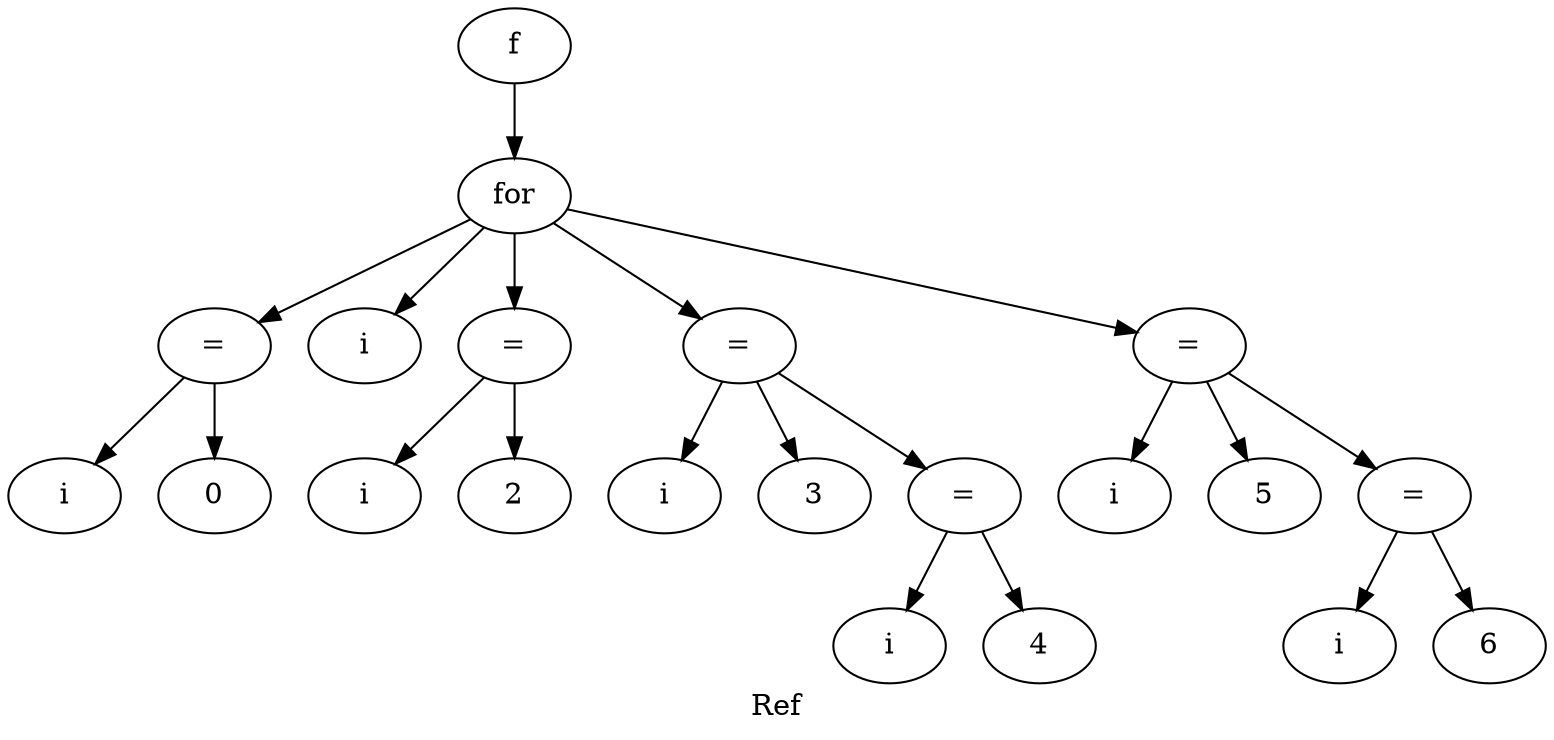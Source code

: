 digraph {
label="Ref";
x556e77d81d50 -> x556e77d81590
x556e77d81590 -> x556e77d80940
x556e77d81590 -> x556e77d80ab0
x556e77d81590 -> x556e77d80de0
x556e77d81590 -> x556e77d81180
x556e77d81590 -> x556e77d81940
x556e77d80940 -> x556e77d80780
x556e77d80940 -> x556e77d80860
x556e77d80de0 -> x556e77d80c20
x556e77d80de0 -> x556e77d80d00
x556e77d81180 -> x556e77d80fc0
x556e77d81180 -> x556e77d810a0
x556e77d81180 -> x556e77d814b0
x556e77d814b0 -> x556e77d812f0
x556e77d814b0 -> x556e77d813d0
x556e77d81940 -> x556e77d81780
x556e77d81940 -> x556e77d81860
x556e77d81940 -> x556e77d81c70
x556e77d81c70 -> x556e77d81ab0
x556e77d81c70 -> x556e77d81b90
x556e77d81d50 [label="f"];
x556e77d81590 [label="for"];
x556e77d80940 [label="="];
x556e77d80780 [label="i"];
x556e77d80860 [label="0"];
x556e77d80ab0 [label="i"];
x556e77d80de0 [label="="];
x556e77d80c20 [label="i"];
x556e77d80d00 [label="2"];
x556e77d81180 [label="="];
x556e77d80fc0 [label="i"];
x556e77d810a0 [label="3"];
x556e77d814b0 [label="="];
x556e77d812f0 [label="i"];
x556e77d813d0 [label="4"];
x556e77d81940 [label="="];
x556e77d81780 [label="i"];
x556e77d81860 [label="5"];
x556e77d81c70 [label="="];
x556e77d81ab0 [label="i"];
x556e77d81b90 [label="6"];
}
